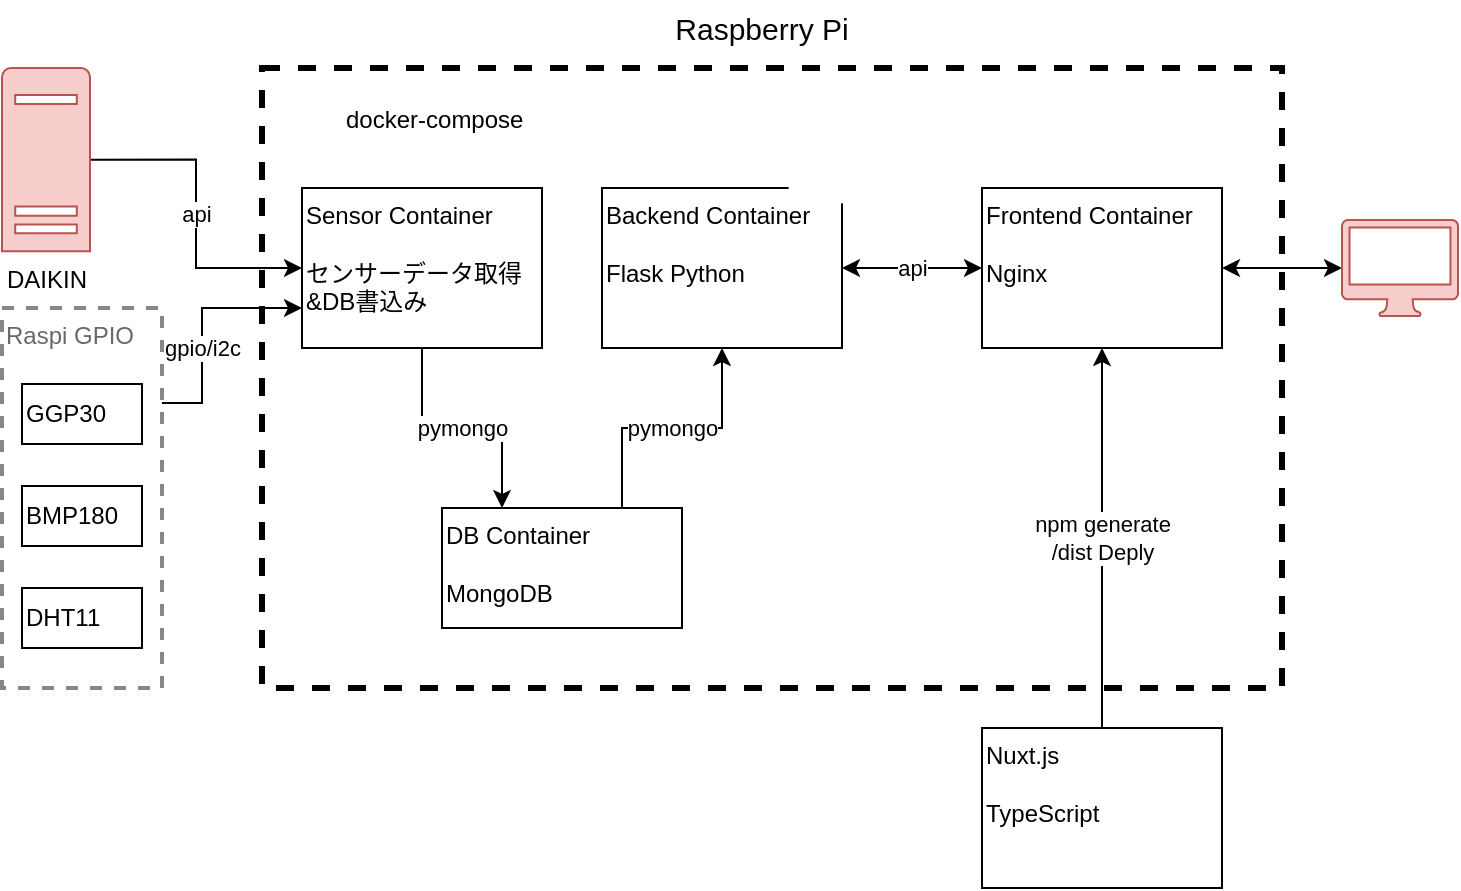<mxfile version="14.5.1" type="device" pages="2"><diagram id="hoECT7qni1WdUcx5VfXn" name="system"><mxGraphModel dx="1070" dy="721" grid="1" gridSize="10" guides="1" tooltips="1" connect="1" arrows="1" fold="1" page="1" pageScale="1" pageWidth="827" pageHeight="1169" math="0" shadow="0"><root><mxCell id="0"/><mxCell id="1" parent="0"/><mxCell id="5Ljw2iMAwR0X0P2dEYUr-3" value="&lt;blockquote style=&quot;margin: 0 0 0 40px ; border: none ; padding: 0px&quot;&gt;&lt;p style=&quot;line-height: 120%&quot;&gt;docker-compose&lt;/p&gt;&lt;/blockquote&gt;" style="whiteSpace=wrap;html=1;dashed=1;align=left;verticalAlign=top;strokeWidth=3;horizontal=1;" parent="1" vertex="1"><mxGeometry x="160" y="350" width="510" height="310" as="geometry"/></mxCell><mxCell id="5Ljw2iMAwR0X0P2dEYUr-11" value="api" style="edgeStyle=orthogonalEdgeStyle;orthogonalLoop=1;jettySize=auto;html=1;exitX=1;exitY=0.5;exitDx=0;exitDy=0;endArrow=classic;endFill=1;rounded=0;startArrow=classic;startFill=1;" parent="1" source="5Ljw2iMAwR0X0P2dEYUr-2" target="5Ljw2iMAwR0X0P2dEYUr-9" edge="1"><mxGeometry relative="1" as="geometry"/></mxCell><mxCell id="5Ljw2iMAwR0X0P2dEYUr-4" value="" style="shape=image;verticalLabelPosition=bottom;verticalAlign=top;aspect=fixed;imageAspect=0;image=https://cdn.rancher.com/wp-content/uploads/2016/04/20182217/compose.png;" parent="1" vertex="1"><mxGeometry x="135.39" y="320" width="74.61" height="73.46" as="geometry"/></mxCell><mxCell id="5Ljw2iMAwR0X0P2dEYUr-18" style="edgeStyle=orthogonalEdgeStyle;orthogonalLoop=1;jettySize=auto;html=1;endArrow=classic;endFill=1;rounded=0;startArrow=classic;startFill=1;" parent="1" source="5Ljw2iMAwR0X0P2dEYUr-9" target="5Ljw2iMAwR0X0P2dEYUr-17" edge="1"><mxGeometry relative="1" as="geometry"/></mxCell><mxCell id="5Ljw2iMAwR0X0P2dEYUr-9" value="Frontend Container&lt;br&gt;&lt;br&gt;&lt;blockquote style=&quot;margin: 0 0 0 40px ; border: none ; padding: 0px&quot;&gt;&lt;/blockquote&gt;Nginx" style="whiteSpace=wrap;html=1;verticalAlign=top;align=left;" parent="1" vertex="1"><mxGeometry x="520" y="410" width="120" height="80" as="geometry"/></mxCell><mxCell id="5Ljw2iMAwR0X0P2dEYUr-12" value="pymongo" style="edgeStyle=orthogonalEdgeStyle;orthogonalLoop=1;jettySize=auto;html=1;endArrow=classic;endFill=1;rounded=0;exitX=0.75;exitY=0;exitDx=0;exitDy=0;startArrow=none;startFill=0;" parent="1" source="5Ljw2iMAwR0X0P2dEYUr-10" target="5Ljw2iMAwR0X0P2dEYUr-2" edge="1"><mxGeometry relative="1" as="geometry"/></mxCell><mxCell id="5Ljw2iMAwR0X0P2dEYUr-15" value="api" style="edgeStyle=orthogonalEdgeStyle;orthogonalLoop=1;jettySize=auto;html=1;exitX=1;exitY=0.5;exitDx=0;exitDy=0;exitPerimeter=0;endArrow=classic;endFill=1;rounded=0;entryX=0;entryY=0.5;entryDx=0;entryDy=0;" parent="1" source="5Ljw2iMAwR0X0P2dEYUr-14" target="2" edge="1"><mxGeometry relative="1" as="geometry"><mxPoint x="120" y="290" as="targetPoint"/></mxGeometry></mxCell><mxCell id="5Ljw2iMAwR0X0P2dEYUr-14" value="DAIKIN" style="aspect=fixed;pointerEvents=1;shadow=0;dashed=0;html=1;strokeColor=#b85450;labelPosition=center;verticalLabelPosition=bottom;verticalAlign=top;align=center;shape=mxgraph.mscae.enterprise.server_generic;fillColor=#f8cecc;" parent="1" vertex="1"><mxGeometry x="30" y="350" width="44" height="91.67" as="geometry"/></mxCell><mxCell id="5Ljw2iMAwR0X0P2dEYUr-17" value="" style="pointerEvents=1;shadow=0;dashed=0;html=1;strokeColor=#b85450;labelPosition=center;verticalLabelPosition=bottom;verticalAlign=top;outlineConnect=0;align=center;shape=mxgraph.office.devices.mac_client;fillColor=#f8cecc;" parent="1" vertex="1"><mxGeometry x="700" y="426" width="58" height="48" as="geometry"/></mxCell><mxCell id="6" value="" style="group" parent="1" vertex="1" connectable="0"><mxGeometry x="330" y="400" width="130.21" height="90" as="geometry"/></mxCell><mxCell id="5Ljw2iMAwR0X0P2dEYUr-2" value="Backend Container&lt;br&gt;&lt;br&gt;Flask&amp;nbsp;&lt;span&gt;Python&lt;/span&gt;" style="whiteSpace=wrap;html=1;verticalAlign=top;align=left;" parent="6" vertex="1"><mxGeometry y="10" width="120" height="80" as="geometry"/></mxCell><mxCell id="5Ljw2iMAwR0X0P2dEYUr-22" value="" style="shape=image;verticalLabelPosition=bottom;verticalAlign=top;aspect=fixed;imageAspect=0;image=https://miro.medium.com/max/800/1*Q5EUk28Xc3iCDoMSkrd1_w.png;imageBackground=#ffffff;" parent="6" vertex="1"><mxGeometry x="93.33" y="-10" width="36.88" height="27.66" as="geometry"/></mxCell><mxCell id="8" value="" style="group" parent="1" vertex="1" connectable="0"><mxGeometry x="180" y="405" width="130" height="85" as="geometry"/></mxCell><mxCell id="2" value="&lt;span&gt;Sensor Container&lt;br&gt;&lt;/span&gt;&lt;br&gt;センサーデータ取得&amp;amp;DB書込み" style="whiteSpace=wrap;html=1;verticalAlign=top;align=left;" parent="8" vertex="1"><mxGeometry y="5" width="120" height="80" as="geometry"/></mxCell><mxCell id="4" value="" style="shape=image;verticalLabelPosition=bottom;labelBackgroundColor=#ffffff;verticalAlign=top;aspect=fixed;imageAspect=0;image=https://wakara.co.jp/wp-content/uploads/Python.png;" parent="8" vertex="1"><mxGeometry x="100" width="30" height="30" as="geometry"/></mxCell><mxCell id="11" value="pymongo" style="edgeStyle=orthogonalEdgeStyle;rounded=0;orthogonalLoop=1;jettySize=auto;html=1;exitX=0.5;exitY=1;exitDx=0;exitDy=0;entryX=0.25;entryY=0;entryDx=0;entryDy=0;endArrow=classic;endFill=1;startArrow=none;startFill=0;" parent="1" source="2" target="5Ljw2iMAwR0X0P2dEYUr-10" edge="1"><mxGeometry relative="1" as="geometry"/></mxCell><mxCell id="qjQsy-35O-PYdSy0WSuX-17" value="gpio/i2c" style="edgeStyle=orthogonalEdgeStyle;rounded=0;orthogonalLoop=1;jettySize=auto;html=1;exitX=1;exitY=0.25;exitDx=0;exitDy=0;entryX=0;entryY=0.75;entryDx=0;entryDy=0;startArrow=none;startFill=0;endArrow=classic;endFill=1;" parent="1" source="15" target="2" edge="1"><mxGeometry x="-0.191" relative="1" as="geometry"><Array as="points"><mxPoint x="130" y="517"/><mxPoint x="130" y="470"/></Array><mxPoint as="offset"/></mxGeometry></mxCell><mxCell id="15" value="Raspi GPIO&amp;nbsp;" style="whiteSpace=wrap;html=1;verticalAlign=top;align=left;dashed=1;strokeColor=#878787;fontColor=#696969;strokeWidth=2;" parent="1" vertex="1"><mxGeometry x="30" y="470" width="80" height="190" as="geometry"/></mxCell><mxCell id="qjQsy-35O-PYdSy0WSuX-19" value="GGP30" style="whiteSpace=wrap;html=1;verticalAlign=middle;align=left;shadow=0;" parent="1" vertex="1"><mxGeometry x="40" y="508" width="60" height="30" as="geometry"/></mxCell><mxCell id="qjQsy-35O-PYdSy0WSuX-21" value="BMP180&lt;br&gt;" style="whiteSpace=wrap;html=1;verticalAlign=middle;align=left;shadow=0;" parent="1" vertex="1"><mxGeometry x="40" y="559" width="60" height="30" as="geometry"/></mxCell><mxCell id="qjQsy-35O-PYdSy0WSuX-22" value="DHT11" style="whiteSpace=wrap;html=1;verticalAlign=middle;align=left;shadow=0;" parent="1" vertex="1"><mxGeometry x="40" y="610" width="60" height="30" as="geometry"/></mxCell><mxCell id="qjQsy-35O-PYdSy0WSuX-26" value="npm generate&lt;br&gt;/dist Deply" style="edgeStyle=orthogonalEdgeStyle;rounded=0;orthogonalLoop=1;jettySize=auto;html=1;exitX=0.5;exitY=0;exitDx=0;exitDy=0;entryX=0.5;entryY=1;entryDx=0;entryDy=0;startArrow=none;startFill=0;endArrow=classic;endFill=1;fontColor=#030303;" parent="1" source="qjQsy-35O-PYdSy0WSuX-24" target="5Ljw2iMAwR0X0P2dEYUr-9" edge="1"><mxGeometry relative="1" as="geometry"/></mxCell><mxCell id="qjQsy-35O-PYdSy0WSuX-24" value="Nuxt.js&lt;br&gt;&lt;br&gt;&lt;blockquote style=&quot;margin: 0 0 0 40px ; border: none ; padding: 0px&quot;&gt;&lt;/blockquote&gt;&lt;span&gt;TypeScript&lt;/span&gt;" style="whiteSpace=wrap;html=1;verticalAlign=top;align=left;" parent="1" vertex="1"><mxGeometry x="520" y="680" width="120" height="80" as="geometry"/></mxCell><mxCell id="qjQsy-35O-PYdSy0WSuX-25" value="" style="shape=image;verticalLabelPosition=bottom;verticalAlign=top;aspect=fixed;imageAspect=0;image=https://virtualcast.jp/blog/wp-content/uploads/2019/04/nuxtjs-logo.png;" parent="1" vertex="1"><mxGeometry x="610" y="670" width="40" height="40.1" as="geometry"/></mxCell><mxCell id="qjQsy-35O-PYdSy0WSuX-28" value="Raspberry Pi" style="text;html=1;strokeColor=none;fillColor=none;align=center;verticalAlign=middle;whiteSpace=wrap;rounded=0;shadow=1;dashed=1;fontSize=15;fontColor=#050505;" parent="1" vertex="1"><mxGeometry x="360.21" y="320" width="100" height="20" as="geometry"/></mxCell><mxCell id="K5_u2jrK1y76_OMwwPlE-15" value="" style="shape=image;verticalLabelPosition=bottom;labelBackgroundColor=#ffffff;verticalAlign=top;aspect=fixed;imageAspect=0;image=https://img.icons8.com/color/452/nginx.png;" vertex="1" parent="1"><mxGeometry x="620" y="393.46" width="35.46" height="35.46" as="geometry"/></mxCell><mxCell id="5Ljw2iMAwR0X0P2dEYUr-10" value="DB Container&lt;br&gt;&lt;br&gt;MongoDB" style="whiteSpace=wrap;html=1;verticalAlign=top;align=left;" parent="1" vertex="1"><mxGeometry x="250" y="570" width="120" height="60" as="geometry"/></mxCell><mxCell id="K5_u2jrK1y76_OMwwPlE-19" value="" style="shape=image;verticalLabelPosition=bottom;labelBackgroundColor=#ffffff;verticalAlign=top;aspect=fixed;imageAspect=0;image=https://webmake.info/wp-content/uploads/2016/04/mongodb.png;" vertex="1" parent="1"><mxGeometry x="350" y="561.24" width="41.61" height="48.76" as="geometry"/></mxCell></root></mxGraphModel></diagram><diagram id="VGwrrYC9yaDUnATYe77J" name="api"><mxGraphModel dx="1552" dy="1045" grid="1" gridSize="10" guides="1" tooltips="1" connect="1" arrows="1" fold="1" page="1" pageScale="1" pageWidth="850" pageHeight="1100" math="0" shadow="0"><root><mxCell id="4bTZ-Iq6ytV4KFU6_Zx9-0"/><mxCell id="4bTZ-Iq6ytV4KFU6_Zx9-1" parent="4bTZ-Iq6ytV4KFU6_Zx9-0"/><mxCell id="4bTZ-Iq6ytV4KFU6_Zx9-35" value="/api/v1/:device" style="text;html=1;strokeColor=none;fillColor=none;align=center;verticalAlign=middle;whiteSpace=wrap;rounded=0;fontSize=20;" parent="4bTZ-Iq6ytV4KFU6_Zx9-1" vertex="1"><mxGeometry x="270" y="120" width="40" height="20" as="geometry"/></mxCell><mxCell id="4bTZ-Iq6ytV4KFU6_Zx9-52" value="Path params" style="text;html=1;strokeColor=none;fillColor=none;align=center;verticalAlign=middle;whiteSpace=wrap;rounded=0;fontSize=20;" parent="4bTZ-Iq6ytV4KFU6_Zx9-1" vertex="1"><mxGeometry x="170" y="190" width="40" height="20" as="geometry"/></mxCell><mxCell id="4bTZ-Iq6ytV4KFU6_Zx9-38" value="" style="shape=table;html=1;whiteSpace=wrap;startSize=0;container=1;collapsible=0;childLayout=tableLayout;align=left;verticalAlign=middle;" parent="4bTZ-Iq6ytV4KFU6_Zx9-1" vertex="1"><mxGeometry x="240" y="180" width="180" height="40" as="geometry"/></mxCell><mxCell id="4bTZ-Iq6ytV4KFU6_Zx9-39" value="" style="shape=partialRectangle;html=1;whiteSpace=wrap;collapsible=0;dropTarget=0;pointerEvents=0;fillColor=none;top=0;left=0;bottom=0;right=0;points=[[0,0.5],[1,0.5]];portConstraint=eastwest;" parent="4bTZ-Iq6ytV4KFU6_Zx9-38" vertex="1"><mxGeometry width="180" height="40" as="geometry"/></mxCell><mxCell id="4bTZ-Iq6ytV4KFU6_Zx9-40" value="device" style="shape=partialRectangle;html=1;whiteSpace=wrap;connectable=0;overflow=hidden;fillColor=none;top=0;left=0;bottom=0;right=0;align=left;" parent="4bTZ-Iq6ytV4KFU6_Zx9-39" vertex="1"><mxGeometry width="60" height="40" as="geometry"/></mxCell><mxCell id="4bTZ-Iq6ytV4KFU6_Zx9-41" value="string" style="shape=partialRectangle;html=1;whiteSpace=wrap;connectable=0;overflow=hidden;fillColor=none;top=0;left=0;bottom=0;right=0;align=left;" parent="4bTZ-Iq6ytV4KFU6_Zx9-39" vertex="1"><mxGeometry x="60" width="60" height="40" as="geometry"/></mxCell><mxCell id="4bTZ-Iq6ytV4KFU6_Zx9-42" value="daikin, rasp" style="shape=partialRectangle;html=1;whiteSpace=wrap;connectable=0;overflow=hidden;fillColor=none;top=0;left=0;bottom=0;right=0;align=left;" parent="4bTZ-Iq6ytV4KFU6_Zx9-39" vertex="1"><mxGeometry x="120" width="60" height="40" as="geometry"/></mxCell><mxCell id="4bTZ-Iq6ytV4KFU6_Zx9-53" value="Query&lt;br&gt;params" style="text;html=1;strokeColor=none;fillColor=none;align=center;verticalAlign=middle;whiteSpace=wrap;rounded=0;fontSize=20;" parent="4bTZ-Iq6ytV4KFU6_Zx9-1" vertex="1"><mxGeometry x="170" y="300" width="40" height="20" as="geometry"/></mxCell><mxCell id="4bTZ-Iq6ytV4KFU6_Zx9-54" value="" style="shape=table;html=1;whiteSpace=wrap;startSize=0;container=1;collapsible=0;childLayout=tableLayout;align=left;verticalAlign=middle;" parent="4bTZ-Iq6ytV4KFU6_Zx9-1" vertex="1"><mxGeometry x="245" y="240" width="245" height="120" as="geometry"/></mxCell><mxCell id="4bTZ-Iq6ytV4KFU6_Zx9-55" value="" style="shape=partialRectangle;html=1;whiteSpace=wrap;collapsible=0;dropTarget=0;pointerEvents=0;fillColor=none;top=0;left=0;bottom=0;right=0;points=[[0,0.5],[1,0.5]];portConstraint=eastwest;" parent="4bTZ-Iq6ytV4KFU6_Zx9-54" vertex="1"><mxGeometry width="245" height="40" as="geometry"/></mxCell><mxCell id="4bTZ-Iq6ytV4KFU6_Zx9-56" value="before" style="shape=partialRectangle;html=1;whiteSpace=wrap;connectable=0;overflow=hidden;fillColor=none;top=0;left=0;bottom=0;right=0;align=left;" parent="4bTZ-Iq6ytV4KFU6_Zx9-55" vertex="1"><mxGeometry width="60" height="40" as="geometry"/></mxCell><mxCell id="4bTZ-Iq6ytV4KFU6_Zx9-57" value="unixt&lt;br&gt;timestamp" style="shape=partialRectangle;html=1;whiteSpace=wrap;connectable=0;overflow=hidden;fillColor=none;top=0;left=0;bottom=0;right=0;align=left;" parent="4bTZ-Iq6ytV4KFU6_Zx9-55" vertex="1"><mxGeometry x="60" width="60" height="40" as="geometry"/></mxCell><mxCell id="4bTZ-Iq6ytV4KFU6_Zx9-58" value="" style="shape=partialRectangle;html=1;whiteSpace=wrap;connectable=0;overflow=hidden;fillColor=none;top=0;left=0;bottom=0;right=0;" parent="4bTZ-Iq6ytV4KFU6_Zx9-55" vertex="1"><mxGeometry x="120" width="125" height="40" as="geometry"/></mxCell><mxCell id="4bTZ-Iq6ytV4KFU6_Zx9-59" value="" style="shape=partialRectangle;html=1;whiteSpace=wrap;collapsible=0;dropTarget=0;pointerEvents=0;fillColor=none;top=0;left=0;bottom=0;right=0;points=[[0,0.5],[1,0.5]];portConstraint=eastwest;" parent="4bTZ-Iq6ytV4KFU6_Zx9-54" vertex="1"><mxGeometry y="40" width="245" height="40" as="geometry"/></mxCell><mxCell id="4bTZ-Iq6ytV4KFU6_Zx9-60" value="after" style="shape=partialRectangle;html=1;whiteSpace=wrap;connectable=0;overflow=hidden;fillColor=none;top=0;left=0;bottom=0;right=0;align=left;" parent="4bTZ-Iq6ytV4KFU6_Zx9-59" vertex="1"><mxGeometry width="60" height="40" as="geometry"/></mxCell><mxCell id="4bTZ-Iq6ytV4KFU6_Zx9-61" value="unix&lt;br&gt;timestamp" style="shape=partialRectangle;html=1;whiteSpace=wrap;connectable=0;overflow=hidden;fillColor=none;top=0;left=0;bottom=0;right=0;align=left;" parent="4bTZ-Iq6ytV4KFU6_Zx9-59" vertex="1"><mxGeometry x="60" width="60" height="40" as="geometry"/></mxCell><mxCell id="4bTZ-Iq6ytV4KFU6_Zx9-62" value="" style="shape=partialRectangle;html=1;whiteSpace=wrap;connectable=0;overflow=hidden;fillColor=none;top=0;left=0;bottom=0;right=0;" parent="4bTZ-Iq6ytV4KFU6_Zx9-59" vertex="1"><mxGeometry x="120" width="125" height="40" as="geometry"/></mxCell><mxCell id="4bTZ-Iq6ytV4KFU6_Zx9-63" value="" style="shape=partialRectangle;html=1;whiteSpace=wrap;collapsible=0;dropTarget=0;pointerEvents=0;fillColor=none;top=0;left=0;bottom=0;right=0;points=[[0,0.5],[1,0.5]];portConstraint=eastwest;" parent="4bTZ-Iq6ytV4KFU6_Zx9-54" vertex="1"><mxGeometry y="80" width="245" height="40" as="geometry"/></mxCell><mxCell id="4bTZ-Iq6ytV4KFU6_Zx9-64" value="period" style="shape=partialRectangle;html=1;whiteSpace=wrap;connectable=0;overflow=hidden;fillColor=none;top=0;left=0;bottom=0;right=0;align=left;" parent="4bTZ-Iq6ytV4KFU6_Zx9-63" vertex="1"><mxGeometry width="60" height="40" as="geometry"/></mxCell><mxCell id="4bTZ-Iq6ytV4KFU6_Zx9-65" value="string" style="shape=partialRectangle;html=1;whiteSpace=wrap;connectable=0;overflow=hidden;fillColor=none;top=0;left=0;bottom=0;right=0;align=left;" parent="4bTZ-Iq6ytV4KFU6_Zx9-63" vertex="1"><mxGeometry x="60" width="60" height="40" as="geometry"/></mxCell><mxCell id="4bTZ-Iq6ytV4KFU6_Zx9-66" value="minute, hour, day, week" style="shape=partialRectangle;html=1;whiteSpace=wrap;connectable=0;overflow=hidden;fillColor=none;top=0;left=0;bottom=0;right=0;align=left;" parent="4bTZ-Iq6ytV4KFU6_Zx9-63" vertex="1"><mxGeometry x="120" width="125" height="40" as="geometry"/></mxCell></root></mxGraphModel></diagram></mxfile>